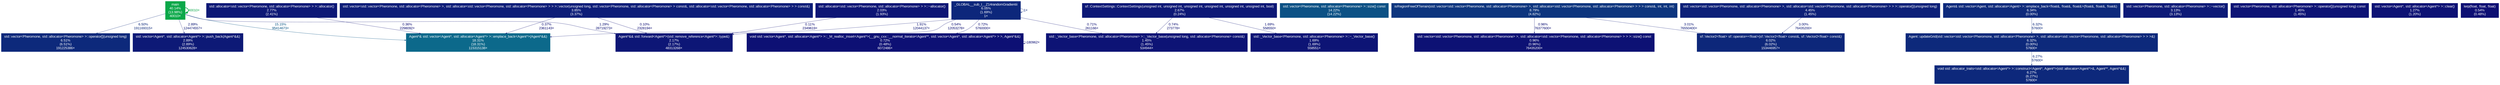 digraph {
	graph [fontname=Arial, nodesep=0.125, ranksep=0.25];
	node [fontcolor=white, fontname=Arial, height=0, shape=box, style=filled, width=0];
	edge [fontname=Arial];
	1 [color="#0ba849", fontcolor="#ffffff", fontsize="10.00", label="main\n40.14%\n(13.98%)\n40010×"];
	1 -> 1 [arrowsize="0.63", color="#0ba849", fontcolor="#0ba849", fontsize="10.00", label="40010×", labeldistance="1.61", penwidth="1.61"];
	1 -> 2 [arrowsize="0.39", color="#0c5686", fontcolor="#0c5686", fontsize="10.00", label="15.15%\n95414673×", labeldistance="0.61", penwidth="0.61"];
	1 -> 5 [arrowsize="0.35", color="#0d297b", fontcolor="#0d297b", fontsize="10.00", label="6.50%\n191169315×", labeldistance="0.50", penwidth="0.50"];
	1 -> 14 [arrowsize="0.35", color="#0d1976", fontcolor="#0d1976", fontsize="10.00", label="2.89%\n124474557×", labeldistance="0.50", penwidth="0.50"];
	1 -> 17 [arrowsize="0.35", color="#0d1274", fontcolor="#0d1274", fontsize="10.00", label="1.29%\n28719273×", labeldistance="0.50", penwidth="0.50"];
	2 [color="#0c698b", fontcolor="#ffffff", fontsize="10.00", label="Agent*& std::vector<Agent*, std::allocator<Agent*> >::emplace_back<Agent*>(Agent*&&)\n18.31%\n(18.31%)\n115315138×"];
	3 [color="#0c5185", fontcolor="#ffffff", fontsize="10.00", label="std::vector<Pheromone, std::allocator<Pheromone> >::size() const\n14.22%\n(14.22%)"];
	4 [color="#0d357e", fontcolor="#ffffff", fontsize="10.00", label="isRegionFreeOfTerrain(std::vector<std::vector<Pheromone, std::allocator<Pheromone> >, std::allocator<std::vector<Pheromone, std::allocator<Pheromone> > > > const&, int, int, int)\n8.79%\n(4.82%)"];
	4 -> 10 [arrowsize="0.35", color="#0d1977", fontcolor="#0d1977", fontsize="10.00", label="3.01%\n76550400×", labeldistance="0.50", penwidth="0.50"];
	4 -> 23 [arrowsize="0.35", color="#0d1174", fontcolor="#0d1174", fontsize="10.00", label="0.96%\n76377600×", labeldistance="0.50", penwidth="0.50"];
	5 [color="#0d297b", fontcolor="#ffffff", fontsize="10.00", label="std::vector<Pheromone, std::allocator<Pheromone> >::operator[](unsigned long)\n6.51%\n(6.51%)\n191225386×"];
	6 [color="#0d297b", fontcolor="#ffffff", fontsize="10.00", label="Agent& std::vector<Agent, std::allocator<Agent> >::emplace_back<float&, float&, float&>(float&, float&, float&)\n6.34%\n(0.00%)"];
	6 -> 7 [arrowsize="0.35", color="#0d297b", fontcolor="#0d297b", fontsize="10.00", label="6.32%\n57600×", labeldistance="0.50", penwidth="0.50"];
	7 [color="#0d297b", fontcolor="#ffffff", fontsize="10.00", label="Agent::updateGrid(std::vector<std::vector<Pheromone, std::allocator<Pheromone> >, std::allocator<std::vector<Pheromone, std::allocator<Pheromone> > > >&)\n6.32%\n(0.00%)\n57600×"];
	7 -> 8 [arrowsize="0.35", color="#0d287b", fontcolor="#0d287b", fontsize="10.00", label="6.27%\n57600×", labeldistance="0.50", penwidth="0.50"];
	8 [color="#0d287b", fontcolor="#ffffff", fontsize="10.00", label="void std::allocator_traits<std::allocator<Agent*> >::construct<Agent*, Agent*>(std::allocator<Agent*>&, Agent**, Agent*&&)\n6.27%\n(6.27%)\n57600×"];
	9 [color="#0d277b", fontcolor="#ffffff", fontsize="10.00", label="_GLOBAL__sub_I__Z14randomGradientii\n6.05%\n(1.69%)\n1×"];
	9 -> 2 [arrowsize="0.35", color="#0d1575", fontcolor="#0d1575", fontsize="10.00", label="1.91%\n12044137×", labeldistance="0.50", penwidth="0.50"];
	9 -> 9 [arrowsize="0.35", color="#0d277b", fontcolor="#0d277b", fontsize="10.00", label="1×", labeldistance="0.50", penwidth="0.50"];
	9 -> 17 [arrowsize="0.35", color="#0d0f73", fontcolor="#0d0f73", fontsize="10.00", label="0.54%\n12053278×", labeldistance="0.50", penwidth="0.50"];
	9 -> 20 [arrowsize="0.35", color="#0d1074", fontcolor="#0d1074", fontsize="10.00", label="0.71%\n261166×", labeldistance="0.50", penwidth="0.50"];
	9 -> 26 [arrowsize="0.35", color="#0d1074", fontcolor="#0d1074", fontsize="10.00", label="0.72%\n5760000×", labeldistance="0.50", penwidth="0.50"];
	10 [color="#0d277a", fontcolor="#ffffff", fontsize="10.00", label="sf::Vector2<float> sf::operator+<float>(sf::Vector2<float> const&, sf::Vector2<float> const&)\n6.02%\n(6.02%)\n153446957×"];
	11 [color="#0d2078", fontcolor="#ffffff", fontsize="10.00", label="std::vector<std::vector<Pheromone, std::allocator<Pheromone> >, std::allocator<std::vector<Pheromone, std::allocator<Pheromone> > > >::operator[](unsigned long)\n4.45%\n(1.45%)"];
	11 -> 10 [arrowsize="0.35", color="#0d1977", fontcolor="#0d1977", fontsize="10.00", label="3.00%\n76435200×", labeldistance="0.50", penwidth="0.50"];
	12 [color="#0d1d78", fontcolor="#ffffff", fontsize="10.00", label="std::vector<std::vector<Pheromone, std::allocator<Pheromone> >, std::allocator<std::vector<Pheromone, std::allocator<Pheromone> > > >::vector(unsigned long, std::vector<Pheromone, std::allocator<Pheromone> > const&, std::allocator<std::vector<Pheromone, std::allocator<Pheromone> > > const&)\n3.85%\n(3.37%)"];
	12 -> 2 [arrowsize="0.35", color="#0d0e73", fontcolor="#0d0e73", fontsize="10.00", label="0.37%\n2361143×", labeldistance="0.50", penwidth="0.50"];
	12 -> 17 [arrowsize="0.35", color="#0d0d73", fontcolor="#0d0d73", fontsize="10.00", label="0.10%\n2328194×", labeldistance="0.50", penwidth="0.50"];
	13 [color="#0d1a77", fontcolor="#ffffff", fontsize="10.00", label="std::vector<Pheromone, std::allocator<Pheromone> >::~vector()\n3.13%\n(3.13%)"];
	14 [color="#0d1976", fontcolor="#ffffff", fontsize="10.00", label="std::vector<Agent*, std::allocator<Agent*> >::push_back(Agent*&&)\n2.89%\n(2.89%)\n124530628×"];
	15 [color="#0d1876", fontcolor="#ffffff", fontsize="10.00", label="std::allocator<std::vector<Pheromone, std::allocator<Pheromone> > >::allocator()\n2.77%\n(2.41%)"];
	15 -> 2 [arrowsize="0.35", color="#0d0e73", fontcolor="#0d0e73", fontsize="10.00", label="0.36%\n2298092×", labeldistance="0.50", penwidth="0.50"];
	16 [color="#0d1876", fontcolor="#ffffff", fontsize="10.00", label="sf::ContextSettings::ContextSettings(unsigned int, unsigned int, unsigned int, unsigned int, unsigned int, unsigned int, bool)\n2.67%\n(0.24%)"];
	16 -> 19 [arrowsize="0.35", color="#0d1475", fontcolor="#0d1475", fontsize="10.00", label="1.69%\n558550×", labeldistance="0.50", penwidth="0.50"];
	16 -> 20 [arrowsize="0.35", color="#0d1074", fontcolor="#0d1074", fontsize="10.00", label="0.74%\n273778×", labeldistance="0.50", penwidth="0.50"];
	17 [color="#0d1676", fontcolor="#ffffff", fontsize="10.00", label="Agent*&& std::forward<Agent*>(std::remove_reference<Agent*>::type&)\n2.17%\n(2.17%)\n48313268×"];
	18 [color="#0d1575", fontcolor="#ffffff", fontsize="10.00", label="std::allocator<std::vector<Pheromone, std::allocator<Pheromone> > >::~allocator()\n2.03%\n(1.93%)"];
	18 -> 17 [arrowsize="0.35", color="#0d0d73", fontcolor="#0d0d73", fontsize="10.00", label="0.11%\n2349619×", labeldistance="0.50", penwidth="0.50"];
	19 [color="#0d1475", fontcolor="#ffffff", fontsize="10.00", label="std::_Vector_base<Pheromone, std::allocator<Pheromone> >::~_Vector_base()\n1.69%\n(1.69%)\n558551×"];
	20 [color="#0d1375", fontcolor="#ffffff", fontsize="10.00", label="std::_Vector_base<Pheromone, std::allocator<Pheromone> >::_Vector_base(unsigned long, std::allocator<Pheromone> const&)\n1.45%\n(1.45%)\n534944×"];
	21 [color="#0d1375", fontcolor="#ffffff", fontsize="10.00", label="std::vector<Pheromone, std::allocator<Pheromone> >::operator[](unsigned long) const\n1.45%\n(1.45%)"];
	22 [color="#0d1274", fontcolor="#ffffff", fontsize="10.00", label="std::vector<Agent*, std::allocator<Agent*> >::clear()\n1.27%\n(1.20%)"];
	23 [color="#0d1174", fontcolor="#ffffff", fontsize="10.00", label="std::vector<std::vector<Pheromone, std::allocator<Pheromone> >, std::allocator<std::vector<Pheromone, std::allocator<Pheromone> > > >::size() const\n0.96%\n(0.96%)\n76435200×"];
	25 [color="#0d0f73", fontcolor="#ffffff", fontsize="10.00", label="lerp(float, float, float)\n0.54%\n(0.48%)"];
	26 [color="#0d1074", fontcolor="#ffffff", fontsize="10.00", label="void std::vector<Agent*, std::allocator<Agent*> >::_M_realloc_insert<Agent*>(__gnu_cxx::__normal_iterator<Agent**, std::vector<Agent*, std::allocator<Agent*> > >, Agent*&&)\n0.72%\n(0.48%)\n6072486×"];
	26 -> 26 [arrowsize="0.35", color="#0d1074", fontcolor="#0d1074", fontsize="10.00", label="180962×", labeldistance="0.50", penwidth="0.50"];
}
